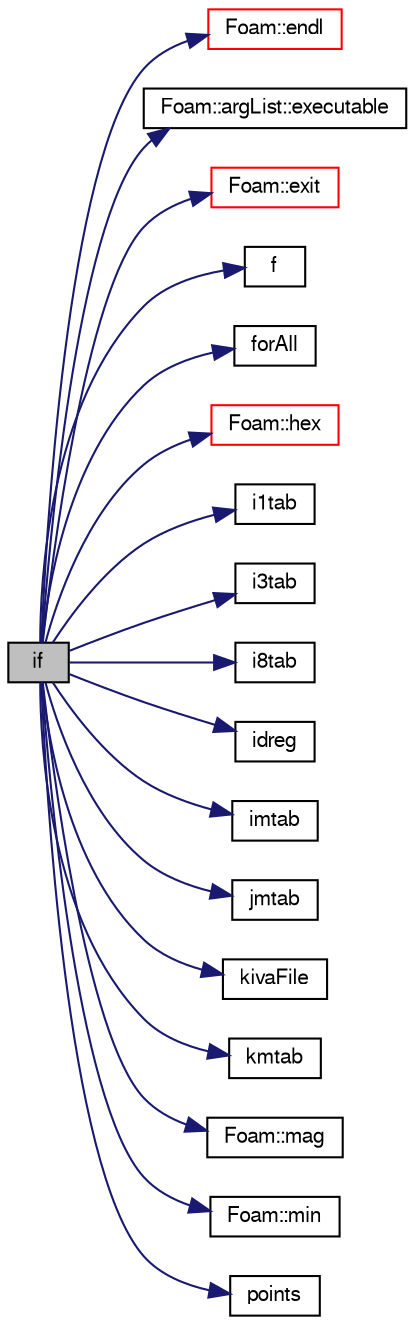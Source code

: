 digraph "if"
{
  bgcolor="transparent";
  edge [fontname="FreeSans",fontsize="10",labelfontname="FreeSans",labelfontsize="10"];
  node [fontname="FreeSans",fontsize="10",shape=record];
  rankdir="LR";
  Node2771 [label="if",height=0.2,width=0.4,color="black", fillcolor="grey75", style="filled", fontcolor="black"];
  Node2771 -> Node2772 [color="midnightblue",fontsize="10",style="solid",fontname="FreeSans"];
  Node2772 [label="Foam::endl",height=0.2,width=0.4,color="red",URL="$a21124.html#a2db8fe02a0d3909e9351bb4275b23ce4",tooltip="Add newline and flush stream. "];
  Node2771 -> Node2774 [color="midnightblue",fontsize="10",style="solid",fontname="FreeSans"];
  Node2774 [label="Foam::argList::executable",height=0.2,width=0.4,color="black",URL="$a26662.html#a765dc84fb62a292b0dee3034a510b14e",tooltip="Name of executable without the path. "];
  Node2771 -> Node2775 [color="midnightblue",fontsize="10",style="solid",fontname="FreeSans"];
  Node2775 [label="Foam::exit",height=0.2,width=0.4,color="red",URL="$a21124.html#a06ca7250d8e89caf05243ec094843642"];
  Node2771 -> Node2820 [color="midnightblue",fontsize="10",style="solid",fontname="FreeSans"];
  Node2820 [label="f",height=0.2,width=0.4,color="black",URL="$a17900.html#a888be93833ac7a23170555c69c690288"];
  Node2771 -> Node2821 [color="midnightblue",fontsize="10",style="solid",fontname="FreeSans"];
  Node2821 [label="forAll",height=0.2,width=0.4,color="black",URL="$a17900.html#a7b8c1d8d7d2cd7157ce78a5b058268eb"];
  Node2771 -> Node2822 [color="midnightblue",fontsize="10",style="solid",fontname="FreeSans"];
  Node2822 [label="Foam::hex",height=0.2,width=0.4,color="red",URL="$a21124.html#a4ddae43d14dd72d6b0cd9ab61fe4e04e"];
  Node2771 -> Node2827 [color="midnightblue",fontsize="10",style="solid",fontname="FreeSans"];
  Node2827 [label="i1tab",height=0.2,width=0.4,color="black",URL="$a17900.html#a3846e10bf304e26f9b8a421d69ad9ce0"];
  Node2771 -> Node2828 [color="midnightblue",fontsize="10",style="solid",fontname="FreeSans"];
  Node2828 [label="i3tab",height=0.2,width=0.4,color="black",URL="$a17900.html#a217cd5711aaad2c4e7a9fd5361ed9298"];
  Node2771 -> Node2829 [color="midnightblue",fontsize="10",style="solid",fontname="FreeSans"];
  Node2829 [label="i8tab",height=0.2,width=0.4,color="black",URL="$a17900.html#ad227efe2190bab99071047dc317f2b25"];
  Node2771 -> Node2830 [color="midnightblue",fontsize="10",style="solid",fontname="FreeSans"];
  Node2830 [label="idreg",height=0.2,width=0.4,color="black",URL="$a17900.html#a299737c944bf2d321616601e508498f3"];
  Node2771 -> Node2831 [color="midnightblue",fontsize="10",style="solid",fontname="FreeSans"];
  Node2831 [label="imtab",height=0.2,width=0.4,color="black",URL="$a17900.html#a5731286978fbd4ebef5898a95e634bc5"];
  Node2771 -> Node2832 [color="midnightblue",fontsize="10",style="solid",fontname="FreeSans"];
  Node2832 [label="jmtab",height=0.2,width=0.4,color="black",URL="$a17900.html#a5d5ce4529347866a335e5e172d054dbc"];
  Node2771 -> Node2833 [color="midnightblue",fontsize="10",style="solid",fontname="FreeSans"];
  Node2833 [label="kivaFile",height=0.2,width=0.4,color="black",URL="$a17900.html#a2e97702de02b805b2d4d00221bf3a12e"];
  Node2771 -> Node2834 [color="midnightblue",fontsize="10",style="solid",fontname="FreeSans"];
  Node2834 [label="kmtab",height=0.2,width=0.4,color="black",URL="$a17900.html#a260ff7ffae23f61f048c08ea903905da"];
  Node2771 -> Node2835 [color="midnightblue",fontsize="10",style="solid",fontname="FreeSans"];
  Node2835 [label="Foam::mag",height=0.2,width=0.4,color="black",URL="$a21124.html#a929da2a3fdcf3dacbbe0487d3a330dae"];
  Node2771 -> Node2836 [color="midnightblue",fontsize="10",style="solid",fontname="FreeSans"];
  Node2836 [label="Foam::min",height=0.2,width=0.4,color="black",URL="$a21124.html#a253e112ad2d56d96230ff39ea7f442dc"];
  Node2771 -> Node2837 [color="midnightblue",fontsize="10",style="solid",fontname="FreeSans"];
  Node2837 [label="points",height=0.2,width=0.4,color="black",URL="$a17900.html#a43f0c6ecb5f777015da64f362c5e2739"];
}
